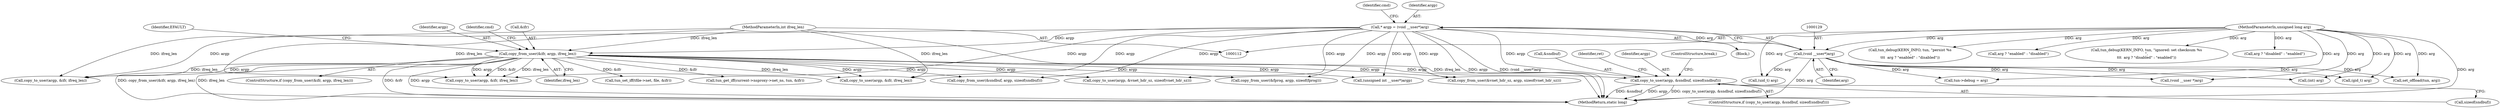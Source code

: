 digraph "0_linux_a117dacde0288f3ec60b6e5bcedae8fa37ee0dfc@pointer" {
"1000484" [label="(Call,copy_to_user(argp, &sndbuf, sizeof(sndbuf)))"];
"1000126" [label="(Call,* argp = (void __user*)arg)"];
"1000128" [label="(Call,(void __user*)arg)"];
"1000115" [label="(MethodParameterIn,unsigned long arg)"];
"1000147" [label="(Call,copy_from_user(&ifr, argp, ifreq_len))"];
"1000116" [label="(MethodParameterIn,int ifreq_len)"];
"1000139" [label="(Identifier,cmd)"];
"1000325" [label="(Call,(gid_t) arg)"];
"1000497" [label="(Call,copy_from_user(&sndbuf, argp, sizeof(sndbuf)))"];
"1000388" [label="(Call,set_offload(tun, arg))"];
"1000126" [label="(Call,* argp = (void __user*)arg)"];
"1000413" [label="(Call,(void __user *)arg)"];
"1000486" [label="(Call,&sndbuf)"];
"1000128" [label="(Call,(void __user*)arg)"];
"1000526" [label="(Call,copy_to_user(argp, &vnet_hdr_sz, sizeof(vnet_hdr_sz)))"];
"1000491" [label="(Identifier,ret)"];
"1000362" [label="(Call,(int) arg)"];
"1000151" [label="(Identifier,ifreq_len)"];
"1000130" [label="(Identifier,arg)"];
"1000483" [label="(ControlStructure,if (copy_to_user(argp, &sndbuf, sizeof(sndbuf))))"];
"1000205" [label="(Call,tun_set_iff(tfile->net, file, &ifr))"];
"1000117" [label="(Block,)"];
"1000295" [label="(Call,tun_debug(KERN_INFO, tun, \"persist %s\n\",\n\t\t\t  arg ? \"enabled\" : \"disabled\"))"];
"1000248" [label="(Call,tun_get_iff(current->nsproxy->net_ns, tun, &ifr))"];
"1000485" [label="(Identifier,argp)"];
"1000164" [label="(Identifier,cmd)"];
"1000494" [label="(ControlStructure,break;)"];
"1000216" [label="(Call,copy_to_user(argp, &ifr, ifreq_len))"];
"1000147" [label="(Call,copy_from_user(&ifr, argp, ifreq_len))"];
"1000589" [label="(Call,copy_from_user(&fprog, argp, sizeof(fprog)))"];
"1000309" [label="(Call,(uid_t) arg)"];
"1000148" [label="(Call,&ifr)"];
"1000488" [label="(Call,sizeof(sndbuf))"];
"1000299" [label="(Call,arg ? \"enabled\" : \"disabled\")"];
"1000146" [label="(ControlStructure,if (copy_from_user(&ifr, argp, ifreq_len)))"];
"1000178" [label="(Call,(unsigned int __user*)argp)"];
"1000539" [label="(Call,copy_from_user(&vnet_hdr_sz, argp, sizeof(vnet_hdr_sz)))"];
"1000127" [label="(Identifier,argp)"];
"1000116" [label="(MethodParameterIn,int ifreq_len)"];
"1000115" [label="(MethodParameterIn,unsigned long arg)"];
"1000272" [label="(Call,tun_debug(KERN_INFO, tun, \"ignored: set checksum %s\n\",\n\t\t\t  arg ? \"disabled\" : \"enabled\"))"];
"1000154" [label="(Identifier,EFAULT)"];
"1000261" [label="(Call,copy_to_user(argp, &ifr, ifreq_len))"];
"1000276" [label="(Call,arg ? \"disabled\" : \"enabled\")"];
"1000644" [label="(MethodReturn,static long)"];
"1000150" [label="(Identifier,argp)"];
"1000484" [label="(Call,copy_to_user(argp, &sndbuf, sizeof(sndbuf)))"];
"1000442" [label="(Call,copy_to_user(argp, &ifr, ifreq_len))"];
"1000379" [label="(Call,tun->debug = arg)"];
"1000484" -> "1000483"  [label="AST: "];
"1000484" -> "1000488"  [label="CFG: "];
"1000485" -> "1000484"  [label="AST: "];
"1000486" -> "1000484"  [label="AST: "];
"1000488" -> "1000484"  [label="AST: "];
"1000491" -> "1000484"  [label="CFG: "];
"1000494" -> "1000484"  [label="CFG: "];
"1000484" -> "1000644"  [label="DDG: &sndbuf"];
"1000484" -> "1000644"  [label="DDG: argp"];
"1000484" -> "1000644"  [label="DDG: copy_to_user(argp, &sndbuf, sizeof(sndbuf))"];
"1000126" -> "1000484"  [label="DDG: argp"];
"1000147" -> "1000484"  [label="DDG: argp"];
"1000126" -> "1000117"  [label="AST: "];
"1000126" -> "1000128"  [label="CFG: "];
"1000127" -> "1000126"  [label="AST: "];
"1000128" -> "1000126"  [label="AST: "];
"1000139" -> "1000126"  [label="CFG: "];
"1000126" -> "1000644"  [label="DDG: argp"];
"1000126" -> "1000644"  [label="DDG: (void __user*)arg"];
"1000128" -> "1000126"  [label="DDG: arg"];
"1000126" -> "1000147"  [label="DDG: argp"];
"1000126" -> "1000178"  [label="DDG: argp"];
"1000126" -> "1000216"  [label="DDG: argp"];
"1000126" -> "1000261"  [label="DDG: argp"];
"1000126" -> "1000442"  [label="DDG: argp"];
"1000126" -> "1000497"  [label="DDG: argp"];
"1000126" -> "1000526"  [label="DDG: argp"];
"1000126" -> "1000539"  [label="DDG: argp"];
"1000126" -> "1000589"  [label="DDG: argp"];
"1000128" -> "1000130"  [label="CFG: "];
"1000129" -> "1000128"  [label="AST: "];
"1000130" -> "1000128"  [label="AST: "];
"1000128" -> "1000644"  [label="DDG: arg"];
"1000115" -> "1000128"  [label="DDG: arg"];
"1000128" -> "1000309"  [label="DDG: arg"];
"1000128" -> "1000325"  [label="DDG: arg"];
"1000128" -> "1000362"  [label="DDG: arg"];
"1000128" -> "1000379"  [label="DDG: arg"];
"1000128" -> "1000388"  [label="DDG: arg"];
"1000128" -> "1000413"  [label="DDG: arg"];
"1000115" -> "1000112"  [label="AST: "];
"1000115" -> "1000644"  [label="DDG: arg"];
"1000115" -> "1000272"  [label="DDG: arg"];
"1000115" -> "1000276"  [label="DDG: arg"];
"1000115" -> "1000295"  [label="DDG: arg"];
"1000115" -> "1000299"  [label="DDG: arg"];
"1000115" -> "1000309"  [label="DDG: arg"];
"1000115" -> "1000325"  [label="DDG: arg"];
"1000115" -> "1000362"  [label="DDG: arg"];
"1000115" -> "1000379"  [label="DDG: arg"];
"1000115" -> "1000388"  [label="DDG: arg"];
"1000115" -> "1000413"  [label="DDG: arg"];
"1000147" -> "1000146"  [label="AST: "];
"1000147" -> "1000151"  [label="CFG: "];
"1000148" -> "1000147"  [label="AST: "];
"1000150" -> "1000147"  [label="AST: "];
"1000151" -> "1000147"  [label="AST: "];
"1000154" -> "1000147"  [label="CFG: "];
"1000164" -> "1000147"  [label="CFG: "];
"1000147" -> "1000644"  [label="DDG: ifreq_len"];
"1000147" -> "1000644"  [label="DDG: &ifr"];
"1000147" -> "1000644"  [label="DDG: argp"];
"1000147" -> "1000644"  [label="DDG: copy_from_user(&ifr, argp, ifreq_len)"];
"1000116" -> "1000147"  [label="DDG: ifreq_len"];
"1000147" -> "1000178"  [label="DDG: argp"];
"1000147" -> "1000205"  [label="DDG: &ifr"];
"1000147" -> "1000216"  [label="DDG: argp"];
"1000147" -> "1000216"  [label="DDG: ifreq_len"];
"1000147" -> "1000248"  [label="DDG: &ifr"];
"1000147" -> "1000261"  [label="DDG: argp"];
"1000147" -> "1000261"  [label="DDG: ifreq_len"];
"1000147" -> "1000442"  [label="DDG: argp"];
"1000147" -> "1000442"  [label="DDG: &ifr"];
"1000147" -> "1000442"  [label="DDG: ifreq_len"];
"1000147" -> "1000497"  [label="DDG: argp"];
"1000147" -> "1000526"  [label="DDG: argp"];
"1000147" -> "1000539"  [label="DDG: argp"];
"1000147" -> "1000589"  [label="DDG: argp"];
"1000116" -> "1000112"  [label="AST: "];
"1000116" -> "1000644"  [label="DDG: ifreq_len"];
"1000116" -> "1000216"  [label="DDG: ifreq_len"];
"1000116" -> "1000261"  [label="DDG: ifreq_len"];
"1000116" -> "1000442"  [label="DDG: ifreq_len"];
}
